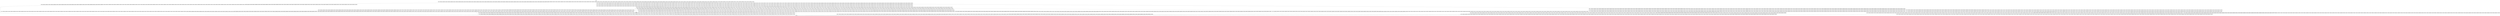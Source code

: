 digraph close {
node [shape=record];
2056076367 [label="2056076367 - [(SEQUENTIAL && !JECACHESIZE && !DUPLICATES), (!JECACHESIZE && SHAREDCACHE && DUPLICATES), (!JECACHESIZE && SHAREDCACHE && SEQUENTIAL && DUPLICATES), (SEQUENTIAL && JECACHESIZE && DUPLICATES), (!JECACHESIZE && !SHAREDCACHE && !SEQUENTIAL && DUPLICATES), (!JECACHESIZE && SHAREDCACHE && SEQUENTIAL && !DUPLICATES), (JECACHESIZE && !SHAREDCACHE && !DUPLICATES), (JECACHESIZE && !SHAREDCACHE && DUPLICATES), (JECACHESIZE && !SHAREDCACHE && !SEQUENTIAL && !DUPLICATES), (DUPLICATES && !JECACHESIZE), (!JECACHESIZE && SHAREDCACHE && !SEQUENTIAL && !DUPLICATES), (!DUPLICATES && JECACHESIZE), (DUPLICATES && JECACHESIZE), (JECACHESIZE && SHAREDCACHE && !SEQUENTIAL && !DUPLICATES), (!JECACHESIZE && !SHAREDCACHE && !DUPLICATES), (!JECACHESIZE && SHAREDCACHE && !SEQUENTIAL && DUPLICATES), (SEQUENTIAL && !JECACHESIZE && DUPLICATES), (!SEQUENTIAL && !JECACHESIZE && DUPLICATES), (!JECACHESIZE && !SHAREDCACHE && SEQUENTIAL && DUPLICATES), (!SEQUENTIAL && JECACHESIZE && !DUPLICATES), (!DUPLICATES && !JECACHESIZE), (!JECACHESIZE && !SHAREDCACHE && !SEQUENTIAL && !DUPLICATES), (!JECACHESIZE && !SHAREDCACHE && DUPLICATES), (JECACHESIZE && SHAREDCACHE && DUPLICATES), (!SEQUENTIAL && JECACHESIZE && DUPLICATES), (JECACHESIZE && !SHAREDCACHE && !SEQUENTIAL && DUPLICATES), (JECACHESIZE && SHAREDCACHE && !SEQUENTIAL && DUPLICATES), (JECACHESIZE && SHAREDCACHE && SEQUENTIAL && DUPLICATES), (!SEQUENTIAL && !JECACHESIZE && !DUPLICATES), (JECACHESIZE && !SHAREDCACHE && SEQUENTIAL && !DUPLICATES), (JECACHESIZE && !SHAREDCACHE && SEQUENTIAL && DUPLICATES), (!JECACHESIZE && !SHAREDCACHE && SEQUENTIAL && !DUPLICATES), (JECACHESIZE && SHAREDCACHE && !DUPLICATES), (JECACHESIZE && SHAREDCACHE && SEQUENTIAL && !DUPLICATES), (!JECACHESIZE && SHAREDCACHE && !DUPLICATES), (SEQUENTIAL && JECACHESIZE && !DUPLICATES)]"];
1445183085 [label="1445183085 - [(SEQUENTIAL && !JECACHESIZE && !DUPLICATES), (!JECACHESIZE && SHAREDCACHE && DUPLICATES), (!JECACHESIZE && SHAREDCACHE && SEQUENTIAL && DUPLICATES), (SEQUENTIAL && JECACHESIZE && DUPLICATES), (!JECACHESIZE && !SHAREDCACHE && !SEQUENTIAL && DUPLICATES), (!JECACHESIZE && SHAREDCACHE && SEQUENTIAL && !DUPLICATES), (JECACHESIZE && !SHAREDCACHE && !DUPLICATES), (JECACHESIZE && !SHAREDCACHE && DUPLICATES), (JECACHESIZE && !SHAREDCACHE && !SEQUENTIAL && !DUPLICATES), (DUPLICATES && !JECACHESIZE), (!JECACHESIZE && SHAREDCACHE && !SEQUENTIAL && !DUPLICATES), (!DUPLICATES && JECACHESIZE), (DUPLICATES && JECACHESIZE), (JECACHESIZE && SHAREDCACHE && !SEQUENTIAL && !DUPLICATES), (!JECACHESIZE && !SHAREDCACHE && !DUPLICATES), (!JECACHESIZE && SHAREDCACHE && !SEQUENTIAL && DUPLICATES), (SEQUENTIAL && !JECACHESIZE && DUPLICATES), (!SEQUENTIAL && !JECACHESIZE && DUPLICATES), (!JECACHESIZE && !SHAREDCACHE && SEQUENTIAL && DUPLICATES), (!SEQUENTIAL && JECACHESIZE && !DUPLICATES), (!DUPLICATES && !JECACHESIZE), (!JECACHESIZE && !SHAREDCACHE && !SEQUENTIAL && !DUPLICATES), (!JECACHESIZE && !SHAREDCACHE && DUPLICATES), (JECACHESIZE && SHAREDCACHE && DUPLICATES), (!SEQUENTIAL && JECACHESIZE && DUPLICATES), (JECACHESIZE && !SHAREDCACHE && !SEQUENTIAL && DUPLICATES), (JECACHESIZE && SHAREDCACHE && !SEQUENTIAL && DUPLICATES), (JECACHESIZE && SHAREDCACHE && SEQUENTIAL && DUPLICATES), (!SEQUENTIAL && !JECACHESIZE && !DUPLICATES), (JECACHESIZE && !SHAREDCACHE && SEQUENTIAL && !DUPLICATES), (JECACHESIZE && !SHAREDCACHE && SEQUENTIAL && DUPLICATES), (!JECACHESIZE && !SHAREDCACHE && SEQUENTIAL && !DUPLICATES), (JECACHESIZE && SHAREDCACHE && !DUPLICATES), (JECACHESIZE && SHAREDCACHE && SEQUENTIAL && !DUPLICATES), (!JECACHESIZE && SHAREDCACHE && !DUPLICATES), (SEQUENTIAL && JECACHESIZE && !DUPLICATES)]"];
526131640 [label="526131640 - [(SEQUENTIAL && !JECACHESIZE && !DUPLICATES), (!JECACHESIZE && SHAREDCACHE && DUPLICATES), (!JECACHESIZE && SHAREDCACHE && SEQUENTIAL && DUPLICATES), (SEQUENTIAL && JECACHESIZE && DUPLICATES), (!JECACHESIZE && !SHAREDCACHE && !SEQUENTIAL && DUPLICATES), (!JECACHESIZE && SHAREDCACHE && SEQUENTIAL && !DUPLICATES), (JECACHESIZE && !SHAREDCACHE && !DUPLICATES), (JECACHESIZE && !SHAREDCACHE && DUPLICATES), (JECACHESIZE && !SHAREDCACHE && !SEQUENTIAL && !DUPLICATES), (DUPLICATES && !JECACHESIZE), (!JECACHESIZE && SHAREDCACHE && !SEQUENTIAL && !DUPLICATES), (!DUPLICATES && JECACHESIZE), (DUPLICATES && JECACHESIZE), (JECACHESIZE && SHAREDCACHE && !SEQUENTIAL && !DUPLICATES), (!JECACHESIZE && !SHAREDCACHE && !DUPLICATES), (!JECACHESIZE && SHAREDCACHE && !SEQUENTIAL && DUPLICATES), (SEQUENTIAL && !JECACHESIZE && DUPLICATES), (!SEQUENTIAL && !JECACHESIZE && DUPLICATES), (!JECACHESIZE && !SHAREDCACHE && SEQUENTIAL && DUPLICATES), (!SEQUENTIAL && JECACHESIZE && !DUPLICATES), (!DUPLICATES && !JECACHESIZE), (!JECACHESIZE && !SHAREDCACHE && !SEQUENTIAL && !DUPLICATES), (!JECACHESIZE && !SHAREDCACHE && DUPLICATES), (JECACHESIZE && SHAREDCACHE && DUPLICATES), (!SEQUENTIAL && JECACHESIZE && DUPLICATES), (JECACHESIZE && !SHAREDCACHE && !SEQUENTIAL && DUPLICATES), (JECACHESIZE && SHAREDCACHE && !SEQUENTIAL && DUPLICATES), (JECACHESIZE && SHAREDCACHE && SEQUENTIAL && DUPLICATES), (!SEQUENTIAL && !JECACHESIZE && !DUPLICATES), (JECACHESIZE && !SHAREDCACHE && SEQUENTIAL && !DUPLICATES), (JECACHESIZE && !SHAREDCACHE && SEQUENTIAL && DUPLICATES), (!JECACHESIZE && !SHAREDCACHE && SEQUENTIAL && !DUPLICATES), (JECACHESIZE && SHAREDCACHE && !DUPLICATES), (JECACHESIZE && SHAREDCACHE && SEQUENTIAL && !DUPLICATES), (!JECACHESIZE && SHAREDCACHE && !DUPLICATES), (SEQUENTIAL && JECACHESIZE && !DUPLICATES)]"];
831803629 [label="831803629 - [(SEQUENTIAL && !JECACHESIZE && !DUPLICATES), (!JECACHESIZE && SHAREDCACHE && DUPLICATES), (!JECACHESIZE && SHAREDCACHE && SEQUENTIAL && DUPLICATES), (SEQUENTIAL && JECACHESIZE && DUPLICATES), (!JECACHESIZE && !SHAREDCACHE && !SEQUENTIAL && DUPLICATES), (!JECACHESIZE && SHAREDCACHE && SEQUENTIAL && !DUPLICATES), (JECACHESIZE && !SHAREDCACHE && !DUPLICATES), (JECACHESIZE && !SHAREDCACHE && DUPLICATES), (JECACHESIZE && !SHAREDCACHE && !SEQUENTIAL && !DUPLICATES), (DUPLICATES && !JECACHESIZE), (!JECACHESIZE && SHAREDCACHE && !SEQUENTIAL && !DUPLICATES), (!DUPLICATES && JECACHESIZE), (DUPLICATES && JECACHESIZE), (JECACHESIZE && SHAREDCACHE && !SEQUENTIAL && !DUPLICATES), (!JECACHESIZE && !SHAREDCACHE && !DUPLICATES), (!JECACHESIZE && SHAREDCACHE && !SEQUENTIAL && DUPLICATES), (SEQUENTIAL && !JECACHESIZE && DUPLICATES), (!SEQUENTIAL && !JECACHESIZE && DUPLICATES), (!JECACHESIZE && !SHAREDCACHE && SEQUENTIAL && DUPLICATES), (!SEQUENTIAL && JECACHESIZE && !DUPLICATES), (!DUPLICATES && !JECACHESIZE), (!JECACHESIZE && !SHAREDCACHE && !SEQUENTIAL && !DUPLICATES), (!JECACHESIZE && !SHAREDCACHE && DUPLICATES), (JECACHESIZE && SHAREDCACHE && DUPLICATES), (!SEQUENTIAL && JECACHESIZE && DUPLICATES), (JECACHESIZE && !SHAREDCACHE && !SEQUENTIAL && DUPLICATES), (JECACHESIZE && SHAREDCACHE && !SEQUENTIAL && DUPLICATES), (JECACHESIZE && SHAREDCACHE && SEQUENTIAL && DUPLICATES), (!SEQUENTIAL && !JECACHESIZE && !DUPLICATES), (JECACHESIZE && !SHAREDCACHE && SEQUENTIAL && !DUPLICATES), (JECACHESIZE && !SHAREDCACHE && SEQUENTIAL && DUPLICATES), (!JECACHESIZE && !SHAREDCACHE && SEQUENTIAL && !DUPLICATES), (JECACHESIZE && SHAREDCACHE && !DUPLICATES), (JECACHESIZE && SHAREDCACHE && SEQUENTIAL && !DUPLICATES), (!JECACHESIZE && SHAREDCACHE && !DUPLICATES), (SEQUENTIAL && JECACHESIZE && !DUPLICATES)]"];
1489690914 [label="1489690914 - [(SEQUENTIAL && !JECACHESIZE && !DUPLICATES), (!JECACHESIZE && SHAREDCACHE && DUPLICATES), (!JECACHESIZE && SHAREDCACHE && SEQUENTIAL && DUPLICATES), (SEQUENTIAL && JECACHESIZE && DUPLICATES), (!JECACHESIZE && !SHAREDCACHE && !SEQUENTIAL && DUPLICATES), (!JECACHESIZE && SHAREDCACHE && SEQUENTIAL && !DUPLICATES), (JECACHESIZE && !SHAREDCACHE && !DUPLICATES), (JECACHESIZE && !SHAREDCACHE && DUPLICATES), (JECACHESIZE && !SHAREDCACHE && !SEQUENTIAL && !DUPLICATES), (DUPLICATES && !JECACHESIZE), (!JECACHESIZE && SHAREDCACHE && !SEQUENTIAL && !DUPLICATES), (!DUPLICATES && JECACHESIZE), (DUPLICATES && JECACHESIZE), (JECACHESIZE && SHAREDCACHE && !SEQUENTIAL && !DUPLICATES), (!JECACHESIZE && !SHAREDCACHE && !DUPLICATES), (!JECACHESIZE && SHAREDCACHE && !SEQUENTIAL && DUPLICATES), (SEQUENTIAL && !JECACHESIZE && DUPLICATES), (!SEQUENTIAL && !JECACHESIZE && DUPLICATES), (!JECACHESIZE && !SHAREDCACHE && SEQUENTIAL && DUPLICATES), (!SEQUENTIAL && JECACHESIZE && !DUPLICATES), (!DUPLICATES && !JECACHESIZE), (!JECACHESIZE && !SHAREDCACHE && !SEQUENTIAL && !DUPLICATES), (!JECACHESIZE && !SHAREDCACHE && DUPLICATES), (JECACHESIZE && SHAREDCACHE && DUPLICATES), (!SEQUENTIAL && JECACHESIZE && DUPLICATES), (JECACHESIZE && !SHAREDCACHE && !SEQUENTIAL && DUPLICATES), (JECACHESIZE && SHAREDCACHE && !SEQUENTIAL && DUPLICATES), (JECACHESIZE && SHAREDCACHE && SEQUENTIAL && DUPLICATES), (!SEQUENTIAL && !JECACHESIZE && !DUPLICATES), (JECACHESIZE && !SHAREDCACHE && SEQUENTIAL && !DUPLICATES), (JECACHESIZE && !SHAREDCACHE && SEQUENTIAL && DUPLICATES), (!JECACHESIZE && !SHAREDCACHE && SEQUENTIAL && !DUPLICATES), (JECACHESIZE && SHAREDCACHE && !DUPLICATES), (JECACHESIZE && SHAREDCACHE && SEQUENTIAL && !DUPLICATES), (!JECACHESIZE && SHAREDCACHE && !DUPLICATES), (SEQUENTIAL && JECACHESIZE && !DUPLICATES)]"];
647830316 [label="647830316 - [(SEQUENTIAL && !JECACHESIZE && !DUPLICATES), (!JECACHESIZE && SHAREDCACHE && DUPLICATES), (!JECACHESIZE && SHAREDCACHE && SEQUENTIAL && DUPLICATES), (SEQUENTIAL && JECACHESIZE && DUPLICATES), (!JECACHESIZE && !SHAREDCACHE && !SEQUENTIAL && DUPLICATES), (!JECACHESIZE && SHAREDCACHE && SEQUENTIAL && !DUPLICATES), (JECACHESIZE && !SHAREDCACHE && !DUPLICATES), (JECACHESIZE && !SHAREDCACHE && DUPLICATES), (JECACHESIZE && !SHAREDCACHE && !SEQUENTIAL && !DUPLICATES), (DUPLICATES && !JECACHESIZE), (!JECACHESIZE && SHAREDCACHE && !SEQUENTIAL && !DUPLICATES), (!DUPLICATES && JECACHESIZE), (DUPLICATES && JECACHESIZE), (JECACHESIZE && SHAREDCACHE && !SEQUENTIAL && !DUPLICATES), (!JECACHESIZE && !SHAREDCACHE && !DUPLICATES), (!JECACHESIZE && SHAREDCACHE && !SEQUENTIAL && DUPLICATES), (SEQUENTIAL && !JECACHESIZE && DUPLICATES), (!SEQUENTIAL && !JECACHESIZE && DUPLICATES), (!JECACHESIZE && !SHAREDCACHE && SEQUENTIAL && DUPLICATES), (!SEQUENTIAL && JECACHESIZE && !DUPLICATES), (!DUPLICATES && !JECACHESIZE), (!JECACHESIZE && !SHAREDCACHE && !SEQUENTIAL && !DUPLICATES), (!JECACHESIZE && !SHAREDCACHE && DUPLICATES), (JECACHESIZE && SHAREDCACHE && DUPLICATES), (!SEQUENTIAL && JECACHESIZE && DUPLICATES), (JECACHESIZE && !SHAREDCACHE && !SEQUENTIAL && DUPLICATES), (JECACHESIZE && SHAREDCACHE && !SEQUENTIAL && DUPLICATES), (JECACHESIZE && SHAREDCACHE && SEQUENTIAL && DUPLICATES), (!SEQUENTIAL && !JECACHESIZE && !DUPLICATES), (JECACHESIZE && !SHAREDCACHE && SEQUENTIAL && !DUPLICATES), (JECACHESIZE && !SHAREDCACHE && SEQUENTIAL && DUPLICATES), (!JECACHESIZE && !SHAREDCACHE && SEQUENTIAL && !DUPLICATES), (JECACHESIZE && SHAREDCACHE && !DUPLICATES), (JECACHESIZE && SHAREDCACHE && SEQUENTIAL && !DUPLICATES), (!JECACHESIZE && SHAREDCACHE && !DUPLICATES), (SEQUENTIAL && JECACHESIZE && !DUPLICATES)]"];
920881560 [label="920881560 - [(SEQUENTIAL && !JECACHESIZE && !DUPLICATES), (!JECACHESIZE && SHAREDCACHE && DUPLICATES), (!JECACHESIZE && SHAREDCACHE && SEQUENTIAL && DUPLICATES), (SEQUENTIAL && JECACHESIZE && DUPLICATES), (!JECACHESIZE && !SHAREDCACHE && !SEQUENTIAL && DUPLICATES), (!JECACHESIZE && SHAREDCACHE && SEQUENTIAL && !DUPLICATES), (JECACHESIZE && !SHAREDCACHE && !DUPLICATES), (JECACHESIZE && !SHAREDCACHE && DUPLICATES), (JECACHESIZE && !SHAREDCACHE && !SEQUENTIAL && !DUPLICATES), (DUPLICATES && !JECACHESIZE), (!JECACHESIZE && SHAREDCACHE && !SEQUENTIAL && !DUPLICATES), (!DUPLICATES && JECACHESIZE), (DUPLICATES && JECACHESIZE), (JECACHESIZE && SHAREDCACHE && !SEQUENTIAL && !DUPLICATES), (!JECACHESIZE && !SHAREDCACHE && !DUPLICATES), (!JECACHESIZE && SHAREDCACHE && !SEQUENTIAL && DUPLICATES), (SEQUENTIAL && !JECACHESIZE && DUPLICATES), (!SEQUENTIAL && !JECACHESIZE && DUPLICATES), (!JECACHESIZE && !SHAREDCACHE && SEQUENTIAL && DUPLICATES), (!SEQUENTIAL && JECACHESIZE && !DUPLICATES), (!DUPLICATES && !JECACHESIZE), (!JECACHESIZE && !SHAREDCACHE && !SEQUENTIAL && !DUPLICATES), (!JECACHESIZE && !SHAREDCACHE && DUPLICATES), (JECACHESIZE && SHAREDCACHE && DUPLICATES), (!SEQUENTIAL && JECACHESIZE && DUPLICATES), (JECACHESIZE && !SHAREDCACHE && !SEQUENTIAL && DUPLICATES), (JECACHESIZE && SHAREDCACHE && !SEQUENTIAL && DUPLICATES), (JECACHESIZE && SHAREDCACHE && SEQUENTIAL && DUPLICATES), (!SEQUENTIAL && !JECACHESIZE && !DUPLICATES), (JECACHESIZE && !SHAREDCACHE && SEQUENTIAL && !DUPLICATES), (JECACHESIZE && !SHAREDCACHE && SEQUENTIAL && DUPLICATES), (!JECACHESIZE && !SHAREDCACHE && SEQUENTIAL && !DUPLICATES), (JECACHESIZE && SHAREDCACHE && !DUPLICATES), (JECACHESIZE && SHAREDCACHE && SEQUENTIAL && !DUPLICATES), (!JECACHESIZE && SHAREDCACHE && !DUPLICATES), (SEQUENTIAL && JECACHESIZE && !DUPLICATES)]"];
192147102 [label="192147102 - [(SEQUENTIAL && !JECACHESIZE && !DUPLICATES), (!JECACHESIZE && SHAREDCACHE && DUPLICATES), (!JECACHESIZE && SHAREDCACHE && SEQUENTIAL && DUPLICATES), (SEQUENTIAL && JECACHESIZE && DUPLICATES), (!JECACHESIZE && !SHAREDCACHE && !SEQUENTIAL && DUPLICATES), (!JECACHESIZE && SHAREDCACHE && SEQUENTIAL && !DUPLICATES), (JECACHESIZE && !SHAREDCACHE && !DUPLICATES), (JECACHESIZE && !SHAREDCACHE && DUPLICATES), (JECACHESIZE && !SHAREDCACHE && !SEQUENTIAL && !DUPLICATES), (DUPLICATES && !JECACHESIZE), (!JECACHESIZE && SHAREDCACHE && !SEQUENTIAL && !DUPLICATES), (!DUPLICATES && JECACHESIZE), (DUPLICATES && JECACHESIZE), (JECACHESIZE && SHAREDCACHE && !SEQUENTIAL && !DUPLICATES), (!JECACHESIZE && !SHAREDCACHE && !DUPLICATES), (!JECACHESIZE && SHAREDCACHE && !SEQUENTIAL && DUPLICATES), (SEQUENTIAL && !JECACHESIZE && DUPLICATES), (!SEQUENTIAL && !JECACHESIZE && DUPLICATES), (!JECACHESIZE && !SHAREDCACHE && SEQUENTIAL && DUPLICATES), (!SEQUENTIAL && JECACHESIZE && !DUPLICATES), (!DUPLICATES && !JECACHESIZE), (!JECACHESIZE && !SHAREDCACHE && !SEQUENTIAL && !DUPLICATES), (!JECACHESIZE && !SHAREDCACHE && DUPLICATES), (JECACHESIZE && SHAREDCACHE && DUPLICATES), (!SEQUENTIAL && JECACHESIZE && DUPLICATES), (JECACHESIZE && !SHAREDCACHE && !SEQUENTIAL && DUPLICATES), (JECACHESIZE && SHAREDCACHE && !SEQUENTIAL && DUPLICATES), (JECACHESIZE && SHAREDCACHE && SEQUENTIAL && DUPLICATES), (!SEQUENTIAL && !JECACHESIZE && !DUPLICATES), (JECACHESIZE && !SHAREDCACHE && SEQUENTIAL && !DUPLICATES), (JECACHESIZE && !SHAREDCACHE && SEQUENTIAL && DUPLICATES), (!JECACHESIZE && !SHAREDCACHE && SEQUENTIAL && !DUPLICATES), (JECACHESIZE && SHAREDCACHE && !DUPLICATES), (JECACHESIZE && SHAREDCACHE && SEQUENTIAL && !DUPLICATES), (!JECACHESIZE && SHAREDCACHE && !DUPLICATES), (SEQUENTIAL && JECACHESIZE && !DUPLICATES)]"];
1880729756 [label="1880729756 - [(SEQUENTIAL && !JECACHESIZE && !DUPLICATES), (!JECACHESIZE && SHAREDCACHE && DUPLICATES), (!JECACHESIZE && SHAREDCACHE && SEQUENTIAL && DUPLICATES), (SEQUENTIAL && JECACHESIZE && DUPLICATES), (!JECACHESIZE && !SHAREDCACHE && !SEQUENTIAL && DUPLICATES), (!JECACHESIZE && SHAREDCACHE && SEQUENTIAL && !DUPLICATES), (JECACHESIZE && !SHAREDCACHE && !DUPLICATES), (JECACHESIZE && !SHAREDCACHE && DUPLICATES), (JECACHESIZE && !SHAREDCACHE && !SEQUENTIAL && !DUPLICATES), (DUPLICATES && !JECACHESIZE), (!JECACHESIZE && SHAREDCACHE && !SEQUENTIAL && !DUPLICATES), (!DUPLICATES && JECACHESIZE), (DUPLICATES && JECACHESIZE), (JECACHESIZE && SHAREDCACHE && !SEQUENTIAL && !DUPLICATES), (!JECACHESIZE && !SHAREDCACHE && !DUPLICATES), (!JECACHESIZE && SHAREDCACHE && !SEQUENTIAL && DUPLICATES), (SEQUENTIAL && !JECACHESIZE && DUPLICATES), (!SEQUENTIAL && !JECACHESIZE && DUPLICATES), (!JECACHESIZE && !SHAREDCACHE && SEQUENTIAL && DUPLICATES), (!SEQUENTIAL && JECACHESIZE && !DUPLICATES), (!DUPLICATES && !JECACHESIZE), (!JECACHESIZE && !SHAREDCACHE && !SEQUENTIAL && !DUPLICATES), (!JECACHESIZE && !SHAREDCACHE && DUPLICATES), (JECACHESIZE && SHAREDCACHE && DUPLICATES), (!SEQUENTIAL && JECACHESIZE && DUPLICATES), (JECACHESIZE && !SHAREDCACHE && !SEQUENTIAL && DUPLICATES), (JECACHESIZE && SHAREDCACHE && !SEQUENTIAL && DUPLICATES), (JECACHESIZE && SHAREDCACHE && SEQUENTIAL && DUPLICATES), (!SEQUENTIAL && !JECACHESIZE && !DUPLICATES), (JECACHESIZE && !SHAREDCACHE && SEQUENTIAL && !DUPLICATES), (JECACHESIZE && !SHAREDCACHE && SEQUENTIAL && DUPLICATES), (!JECACHESIZE && !SHAREDCACHE && SEQUENTIAL && !DUPLICATES), (JECACHESIZE && SHAREDCACHE && !DUPLICATES), (JECACHESIZE && SHAREDCACHE && SEQUENTIAL && !DUPLICATES), (!JECACHESIZE && SHAREDCACHE && !DUPLICATES), (SEQUENTIAL && JECACHESIZE && !DUPLICATES)]"];
2105049228 [label="2105049228 - [(SEQUENTIAL && !JECACHESIZE && !DUPLICATES), (!JECACHESIZE && SHAREDCACHE && DUPLICATES), (!JECACHESIZE && SHAREDCACHE && SEQUENTIAL && DUPLICATES), (SEQUENTIAL && JECACHESIZE && DUPLICATES), (!JECACHESIZE && !SHAREDCACHE && !SEQUENTIAL && DUPLICATES), (!JECACHESIZE && SHAREDCACHE && SEQUENTIAL && !DUPLICATES), (JECACHESIZE && !SHAREDCACHE && !DUPLICATES), (JECACHESIZE && !SHAREDCACHE && DUPLICATES), (JECACHESIZE && !SHAREDCACHE && !SEQUENTIAL && !DUPLICATES), (DUPLICATES && !JECACHESIZE), (!JECACHESIZE && SHAREDCACHE && !SEQUENTIAL && !DUPLICATES), (!DUPLICATES && JECACHESIZE), (DUPLICATES && JECACHESIZE), (JECACHESIZE && SHAREDCACHE && !SEQUENTIAL && !DUPLICATES), (!JECACHESIZE && !SHAREDCACHE && !DUPLICATES), (!JECACHESIZE && SHAREDCACHE && !SEQUENTIAL && DUPLICATES), (SEQUENTIAL && !JECACHESIZE && DUPLICATES), (!SEQUENTIAL && !JECACHESIZE && DUPLICATES), (!JECACHESIZE && !SHAREDCACHE && SEQUENTIAL && DUPLICATES), (!SEQUENTIAL && JECACHESIZE && !DUPLICATES), (!DUPLICATES && !JECACHESIZE), (!JECACHESIZE && !SHAREDCACHE && !SEQUENTIAL && !DUPLICATES), (!JECACHESIZE && !SHAREDCACHE && DUPLICATES), (JECACHESIZE && SHAREDCACHE && DUPLICATES), (!SEQUENTIAL && JECACHESIZE && DUPLICATES), (JECACHESIZE && !SHAREDCACHE && !SEQUENTIAL && DUPLICATES), (JECACHESIZE && SHAREDCACHE && !SEQUENTIAL && DUPLICATES), (JECACHESIZE && SHAREDCACHE && SEQUENTIAL && DUPLICATES), (!SEQUENTIAL && !JECACHESIZE && !DUPLICATES), (JECACHESIZE && !SHAREDCACHE && SEQUENTIAL && !DUPLICATES), (JECACHESIZE && !SHAREDCACHE && SEQUENTIAL && DUPLICATES), (!JECACHESIZE && !SHAREDCACHE && SEQUENTIAL && !DUPLICATES), (JECACHESIZE && SHAREDCACHE && !DUPLICATES), (JECACHESIZE && SHAREDCACHE && SEQUENTIAL && !DUPLICATES), (!JECACHESIZE && SHAREDCACHE && !DUPLICATES), (SEQUENTIAL && JECACHESIZE && !DUPLICATES)]"];
1431804687 [label="1431804687 - [(SEQUENTIAL && !JECACHESIZE && !DUPLICATES), (!JECACHESIZE && SHAREDCACHE && DUPLICATES), (!JECACHESIZE && SHAREDCACHE && SEQUENTIAL && DUPLICATES), (SEQUENTIAL && JECACHESIZE && DUPLICATES), (!JECACHESIZE && !SHAREDCACHE && !SEQUENTIAL && DUPLICATES), (!JECACHESIZE && SHAREDCACHE && SEQUENTIAL && !DUPLICATES), (JECACHESIZE && !SHAREDCACHE && !DUPLICATES), (JECACHESIZE && !SHAREDCACHE && DUPLICATES), (JECACHESIZE && !SHAREDCACHE && !SEQUENTIAL && !DUPLICATES), (DUPLICATES && !JECACHESIZE), (!JECACHESIZE && SHAREDCACHE && !SEQUENTIAL && !DUPLICATES), (!DUPLICATES && JECACHESIZE), (DUPLICATES && JECACHESIZE), (JECACHESIZE && SHAREDCACHE && !SEQUENTIAL && !DUPLICATES), (!JECACHESIZE && !SHAREDCACHE && !DUPLICATES), (!JECACHESIZE && SHAREDCACHE && !SEQUENTIAL && DUPLICATES), (SEQUENTIAL && !JECACHESIZE && DUPLICATES), (!SEQUENTIAL && !JECACHESIZE && DUPLICATES), (!JECACHESIZE && !SHAREDCACHE && SEQUENTIAL && DUPLICATES), (!SEQUENTIAL && JECACHESIZE && !DUPLICATES), (!DUPLICATES && !JECACHESIZE), (!JECACHESIZE && !SHAREDCACHE && !SEQUENTIAL && !DUPLICATES), (!JECACHESIZE && !SHAREDCACHE && DUPLICATES), (JECACHESIZE && SHAREDCACHE && DUPLICATES), (!SEQUENTIAL && JECACHESIZE && DUPLICATES), (JECACHESIZE && !SHAREDCACHE && !SEQUENTIAL && DUPLICATES), (JECACHESIZE && SHAREDCACHE && !SEQUENTIAL && DUPLICATES), (JECACHESIZE && SHAREDCACHE && SEQUENTIAL && DUPLICATES), (!SEQUENTIAL && !JECACHESIZE && !DUPLICATES), (JECACHESIZE && !SHAREDCACHE && SEQUENTIAL && !DUPLICATES), (JECACHESIZE && !SHAREDCACHE && SEQUENTIAL && DUPLICATES), (!JECACHESIZE && !SHAREDCACHE && SEQUENTIAL && !DUPLICATES), (JECACHESIZE && SHAREDCACHE && !DUPLICATES), (JECACHESIZE && SHAREDCACHE && SEQUENTIAL && !DUPLICATES), (!JECACHESIZE && SHAREDCACHE && !DUPLICATES), (SEQUENTIAL && JECACHESIZE && !DUPLICATES)]"];
1206727014 [label="1206727014 - [(SEQUENTIAL && !JECACHESIZE && !DUPLICATES), (!JECACHESIZE && SHAREDCACHE && DUPLICATES), (!JECACHESIZE && SHAREDCACHE && SEQUENTIAL && DUPLICATES), (SEQUENTIAL && JECACHESIZE && DUPLICATES), (!JECACHESIZE && !SHAREDCACHE && !SEQUENTIAL && DUPLICATES), (!JECACHESIZE && SHAREDCACHE && SEQUENTIAL && !DUPLICATES), (JECACHESIZE && !SHAREDCACHE && !DUPLICATES), (JECACHESIZE && !SHAREDCACHE && DUPLICATES), (JECACHESIZE && !SHAREDCACHE && !SEQUENTIAL && !DUPLICATES), (DUPLICATES && !JECACHESIZE), (!JECACHESIZE && SHAREDCACHE && !SEQUENTIAL && !DUPLICATES), (!DUPLICATES && JECACHESIZE), (DUPLICATES && JECACHESIZE), (JECACHESIZE && SHAREDCACHE && !SEQUENTIAL && !DUPLICATES), (!JECACHESIZE && !SHAREDCACHE && !DUPLICATES), (!JECACHESIZE && SHAREDCACHE && !SEQUENTIAL && DUPLICATES), (SEQUENTIAL && !JECACHESIZE && DUPLICATES), (!SEQUENTIAL && !JECACHESIZE && DUPLICATES), (!JECACHESIZE && !SHAREDCACHE && SEQUENTIAL && DUPLICATES), (!SEQUENTIAL && JECACHESIZE && !DUPLICATES), (!DUPLICATES && !JECACHESIZE), (!JECACHESIZE && !SHAREDCACHE && !SEQUENTIAL && !DUPLICATES), (!JECACHESIZE && !SHAREDCACHE && DUPLICATES), (JECACHESIZE && SHAREDCACHE && DUPLICATES), (!SEQUENTIAL && JECACHESIZE && DUPLICATES), (JECACHESIZE && !SHAREDCACHE && !SEQUENTIAL && DUPLICATES), (JECACHESIZE && SHAREDCACHE && !SEQUENTIAL && DUPLICATES), (JECACHESIZE && SHAREDCACHE && SEQUENTIAL && DUPLICATES), (!SEQUENTIAL && !JECACHESIZE && !DUPLICATES), (JECACHESIZE && !SHAREDCACHE && SEQUENTIAL && !DUPLICATES), (JECACHESIZE && !SHAREDCACHE && SEQUENTIAL && DUPLICATES), (!JECACHESIZE && !SHAREDCACHE && SEQUENTIAL && !DUPLICATES), (JECACHESIZE && SHAREDCACHE && !DUPLICATES), (JECACHESIZE && SHAREDCACHE && SEQUENTIAL && !DUPLICATES), (!JECACHESIZE && SHAREDCACHE && !DUPLICATES), (SEQUENTIAL && JECACHESIZE && !DUPLICATES)]"];
1672919982 [label="1672919982 - [(SEQUENTIAL && !JECACHESIZE && !DUPLICATES), (!JECACHESIZE && SHAREDCACHE && DUPLICATES), (!JECACHESIZE && SHAREDCACHE && SEQUENTIAL && DUPLICATES), (SEQUENTIAL && JECACHESIZE && DUPLICATES), (!JECACHESIZE && !SHAREDCACHE && !SEQUENTIAL && DUPLICATES), (!JECACHESIZE && SHAREDCACHE && SEQUENTIAL && !DUPLICATES), (JECACHESIZE && !SHAREDCACHE && !DUPLICATES), (JECACHESIZE && !SHAREDCACHE && DUPLICATES), (JECACHESIZE && !SHAREDCACHE && !SEQUENTIAL && !DUPLICATES), (DUPLICATES && !JECACHESIZE), (!JECACHESIZE && SHAREDCACHE && !SEQUENTIAL && !DUPLICATES), (!DUPLICATES && JECACHESIZE), (DUPLICATES && JECACHESIZE), (JECACHESIZE && SHAREDCACHE && !SEQUENTIAL && !DUPLICATES), (!JECACHESIZE && !SHAREDCACHE && !DUPLICATES), (!JECACHESIZE && SHAREDCACHE && !SEQUENTIAL && DUPLICATES), (SEQUENTIAL && !JECACHESIZE && DUPLICATES), (!SEQUENTIAL && !JECACHESIZE && DUPLICATES), (!JECACHESIZE && !SHAREDCACHE && SEQUENTIAL && DUPLICATES), (!SEQUENTIAL && JECACHESIZE && !DUPLICATES), (!DUPLICATES && !JECACHESIZE), (!JECACHESIZE && !SHAREDCACHE && !SEQUENTIAL && !DUPLICATES), (!JECACHESIZE && !SHAREDCACHE && DUPLICATES), (JECACHESIZE && SHAREDCACHE && DUPLICATES), (!SEQUENTIAL && JECACHESIZE && DUPLICATES), (JECACHESIZE && !SHAREDCACHE && !SEQUENTIAL && DUPLICATES), (JECACHESIZE && SHAREDCACHE && !SEQUENTIAL && DUPLICATES), (JECACHESIZE && SHAREDCACHE && SEQUENTIAL && DUPLICATES), (!SEQUENTIAL && !JECACHESIZE && !DUPLICATES), (JECACHESIZE && !SHAREDCACHE && SEQUENTIAL && !DUPLICATES), (JECACHESIZE && !SHAREDCACHE && SEQUENTIAL && DUPLICATES), (!JECACHESIZE && !SHAREDCACHE && SEQUENTIAL && !DUPLICATES), (JECACHESIZE && SHAREDCACHE && !DUPLICATES), (JECACHESIZE && SHAREDCACHE && SEQUENTIAL && !DUPLICATES), (!JECACHESIZE && SHAREDCACHE && !DUPLICATES), (SEQUENTIAL && JECACHESIZE && !DUPLICATES)]"];
1159961884 [label="1159961884 - [(SEQUENTIAL && !JECACHESIZE && !DUPLICATES), (!JECACHESIZE && SHAREDCACHE && DUPLICATES), (!JECACHESIZE && SHAREDCACHE && SEQUENTIAL && DUPLICATES), (SEQUENTIAL && JECACHESIZE && DUPLICATES), (!JECACHESIZE && !SHAREDCACHE && !SEQUENTIAL && DUPLICATES), (!JECACHESIZE && SHAREDCACHE && SEQUENTIAL && !DUPLICATES), (JECACHESIZE && !SHAREDCACHE && !DUPLICATES), (JECACHESIZE && !SHAREDCACHE && DUPLICATES), (JECACHESIZE && !SHAREDCACHE && !SEQUENTIAL && !DUPLICATES), (DUPLICATES && !JECACHESIZE), (!JECACHESIZE && SHAREDCACHE && !SEQUENTIAL && !DUPLICATES), (!DUPLICATES && JECACHESIZE), (DUPLICATES && JECACHESIZE), (JECACHESIZE && SHAREDCACHE && !SEQUENTIAL && !DUPLICATES), (!JECACHESIZE && !SHAREDCACHE && !DUPLICATES), (!JECACHESIZE && SHAREDCACHE && !SEQUENTIAL && DUPLICATES), (SEQUENTIAL && !JECACHESIZE && DUPLICATES), (!SEQUENTIAL && !JECACHESIZE && DUPLICATES), (!JECACHESIZE && !SHAREDCACHE && SEQUENTIAL && DUPLICATES), (!SEQUENTIAL && JECACHESIZE && !DUPLICATES), (!DUPLICATES && !JECACHESIZE), (!JECACHESIZE && !SHAREDCACHE && !SEQUENTIAL && !DUPLICATES), (!JECACHESIZE && !SHAREDCACHE && DUPLICATES), (JECACHESIZE && SHAREDCACHE && DUPLICATES), (!SEQUENTIAL && JECACHESIZE && DUPLICATES), (JECACHESIZE && !SHAREDCACHE && !SEQUENTIAL && DUPLICATES), (JECACHESIZE && SHAREDCACHE && !SEQUENTIAL && DUPLICATES), (JECACHESIZE && SHAREDCACHE && SEQUENTIAL && DUPLICATES), (!SEQUENTIAL && !JECACHESIZE && !DUPLICATES), (JECACHESIZE && !SHAREDCACHE && SEQUENTIAL && !DUPLICATES), (JECACHESIZE && !SHAREDCACHE && SEQUENTIAL && DUPLICATES), (!JECACHESIZE && !SHAREDCACHE && SEQUENTIAL && !DUPLICATES), (JECACHESIZE && SHAREDCACHE && !DUPLICATES), (JECACHESIZE && SHAREDCACHE && SEQUENTIAL && !DUPLICATES), (!JECACHESIZE && SHAREDCACHE && !DUPLICATES), (SEQUENTIAL && JECACHESIZE && !DUPLICATES)]"];
416029095 [label="416029095 - [(SEQUENTIAL && !JECACHESIZE && !DUPLICATES), (!JECACHESIZE && SHAREDCACHE && DUPLICATES), (!JECACHESIZE && SHAREDCACHE && SEQUENTIAL && DUPLICATES), (SEQUENTIAL && JECACHESIZE && DUPLICATES), (!JECACHESIZE && !SHAREDCACHE && !SEQUENTIAL && DUPLICATES), (!JECACHESIZE && SHAREDCACHE && SEQUENTIAL && !DUPLICATES), (JECACHESIZE && !SHAREDCACHE && !DUPLICATES), (JECACHESIZE && !SHAREDCACHE && DUPLICATES), (JECACHESIZE && !SHAREDCACHE && !SEQUENTIAL && !DUPLICATES), (DUPLICATES && !JECACHESIZE), (!JECACHESIZE && SHAREDCACHE && !SEQUENTIAL && !DUPLICATES), (!DUPLICATES && JECACHESIZE), (DUPLICATES && JECACHESIZE), (JECACHESIZE && SHAREDCACHE && !SEQUENTIAL && !DUPLICATES), (!JECACHESIZE && !SHAREDCACHE && !DUPLICATES), (!JECACHESIZE && SHAREDCACHE && !SEQUENTIAL && DUPLICATES), (SEQUENTIAL && !JECACHESIZE && DUPLICATES), (!SEQUENTIAL && !JECACHESIZE && DUPLICATES), (!JECACHESIZE && !SHAREDCACHE && SEQUENTIAL && DUPLICATES), (!SEQUENTIAL && JECACHESIZE && !DUPLICATES), (!DUPLICATES && !JECACHESIZE), (!JECACHESIZE && !SHAREDCACHE && !SEQUENTIAL && !DUPLICATES), (!JECACHESIZE && !SHAREDCACHE && DUPLICATES), (JECACHESIZE && SHAREDCACHE && DUPLICATES), (!SEQUENTIAL && JECACHESIZE && DUPLICATES), (JECACHESIZE && !SHAREDCACHE && !SEQUENTIAL && DUPLICATES), (JECACHESIZE && SHAREDCACHE && !SEQUENTIAL && DUPLICATES), (JECACHESIZE && SHAREDCACHE && SEQUENTIAL && DUPLICATES), (!SEQUENTIAL && !JECACHESIZE && !DUPLICATES), (JECACHESIZE && !SHAREDCACHE && SEQUENTIAL && !DUPLICATES), (JECACHESIZE && !SHAREDCACHE && SEQUENTIAL && DUPLICATES), (!JECACHESIZE && !SHAREDCACHE && SEQUENTIAL && !DUPLICATES), (JECACHESIZE && SHAREDCACHE && !DUPLICATES), (JECACHESIZE && SHAREDCACHE && SEQUENTIAL && !DUPLICATES), (!JECACHESIZE && SHAREDCACHE && !DUPLICATES), (SEQUENTIAL && JECACHESIZE && !DUPLICATES)]"];
251084953 [label="251084953 - [(SEQUENTIAL && !JECACHESIZE && !DUPLICATES), (!JECACHESIZE && SHAREDCACHE && DUPLICATES), (!JECACHESIZE && SHAREDCACHE && SEQUENTIAL && DUPLICATES), (SEQUENTIAL && JECACHESIZE && DUPLICATES), (!JECACHESIZE && !SHAREDCACHE && !SEQUENTIAL && DUPLICATES), (!JECACHESIZE && SHAREDCACHE && SEQUENTIAL && !DUPLICATES), (JECACHESIZE && !SHAREDCACHE && !DUPLICATES), (JECACHESIZE && !SHAREDCACHE && DUPLICATES), (JECACHESIZE && !SHAREDCACHE && !SEQUENTIAL && !DUPLICATES), (DUPLICATES && !JECACHESIZE), (!JECACHESIZE && SHAREDCACHE && !SEQUENTIAL && !DUPLICATES), (!DUPLICATES && JECACHESIZE), (DUPLICATES && JECACHESIZE), (JECACHESIZE && SHAREDCACHE && !SEQUENTIAL && !DUPLICATES), (!JECACHESIZE && !SHAREDCACHE && !DUPLICATES), (!JECACHESIZE && SHAREDCACHE && !SEQUENTIAL && DUPLICATES), (SEQUENTIAL && !JECACHESIZE && DUPLICATES), (!SEQUENTIAL && !JECACHESIZE && DUPLICATES), (!JECACHESIZE && !SHAREDCACHE && SEQUENTIAL && DUPLICATES), (!SEQUENTIAL && JECACHESIZE && !DUPLICATES), (!DUPLICATES && !JECACHESIZE), (!JECACHESIZE && !SHAREDCACHE && !SEQUENTIAL && !DUPLICATES), (!JECACHESIZE && !SHAREDCACHE && DUPLICATES), (JECACHESIZE && SHAREDCACHE && DUPLICATES), (!SEQUENTIAL && JECACHESIZE && DUPLICATES), (JECACHESIZE && !SHAREDCACHE && !SEQUENTIAL && DUPLICATES), (JECACHESIZE && SHAREDCACHE && !SEQUENTIAL && DUPLICATES), (JECACHESIZE && SHAREDCACHE && SEQUENTIAL && DUPLICATES), (!SEQUENTIAL && !JECACHESIZE && !DUPLICATES), (JECACHESIZE && !SHAREDCACHE && SEQUENTIAL && !DUPLICATES), (JECACHESIZE && !SHAREDCACHE && SEQUENTIAL && DUPLICATES), (!JECACHESIZE && !SHAREDCACHE && SEQUENTIAL && !DUPLICATES), (JECACHESIZE && SHAREDCACHE && !DUPLICATES), (JECACHESIZE && SHAREDCACHE && SEQUENTIAL && !DUPLICATES), (!JECACHESIZE && SHAREDCACHE && !DUPLICATES), (SEQUENTIAL && JECACHESIZE && !DUPLICATES)]"];
843708735 [label="843708735 - [(SEQUENTIAL && !JECACHESIZE && !DUPLICATES), (!JECACHESIZE && SHAREDCACHE && DUPLICATES), (!JECACHESIZE && SHAREDCACHE && SEQUENTIAL && DUPLICATES), (SEQUENTIAL && JECACHESIZE && DUPLICATES), (!JECACHESIZE && !SHAREDCACHE && !SEQUENTIAL && DUPLICATES), (!JECACHESIZE && SHAREDCACHE && SEQUENTIAL && !DUPLICATES), (JECACHESIZE && !SHAREDCACHE && !DUPLICATES), (JECACHESIZE && !SHAREDCACHE && DUPLICATES), (JECACHESIZE && !SHAREDCACHE && !SEQUENTIAL && !DUPLICATES), (DUPLICATES && !JECACHESIZE), (!JECACHESIZE && SHAREDCACHE && !SEQUENTIAL && !DUPLICATES), (!DUPLICATES && JECACHESIZE), (DUPLICATES && JECACHESIZE), (JECACHESIZE && SHAREDCACHE && !SEQUENTIAL && !DUPLICATES), (!JECACHESIZE && !SHAREDCACHE && !DUPLICATES), (!JECACHESIZE && SHAREDCACHE && !SEQUENTIAL && DUPLICATES), (SEQUENTIAL && !JECACHESIZE && DUPLICATES), (!SEQUENTIAL && !JECACHESIZE && DUPLICATES), (!JECACHESIZE && !SHAREDCACHE && SEQUENTIAL && DUPLICATES), (!SEQUENTIAL && JECACHESIZE && !DUPLICATES), (!DUPLICATES && !JECACHESIZE), (!JECACHESIZE && !SHAREDCACHE && !SEQUENTIAL && !DUPLICATES), (!JECACHESIZE && !SHAREDCACHE && DUPLICATES), (JECACHESIZE && SHAREDCACHE && DUPLICATES), (!SEQUENTIAL && JECACHESIZE && DUPLICATES), (JECACHESIZE && !SHAREDCACHE && !SEQUENTIAL && DUPLICATES), (JECACHESIZE && SHAREDCACHE && !SEQUENTIAL && DUPLICATES), (JECACHESIZE && SHAREDCACHE && SEQUENTIAL && DUPLICATES), (!SEQUENTIAL && !JECACHESIZE && !DUPLICATES), (JECACHESIZE && !SHAREDCACHE && SEQUENTIAL && !DUPLICATES), (JECACHESIZE && !SHAREDCACHE && SEQUENTIAL && DUPLICATES), (!JECACHESIZE && !SHAREDCACHE && SEQUENTIAL && !DUPLICATES), (JECACHESIZE && SHAREDCACHE && !DUPLICATES), (JECACHESIZE && SHAREDCACHE && SEQUENTIAL && !DUPLICATES), (!JECACHESIZE && SHAREDCACHE && !DUPLICATES), (SEQUENTIAL && JECACHESIZE && !DUPLICATES)]"];
193754146 [label="193754146 - [(SEQUENTIAL && !JECACHESIZE && !DUPLICATES), (!JECACHESIZE && SHAREDCACHE && DUPLICATES), (!JECACHESIZE && SHAREDCACHE && SEQUENTIAL && DUPLICATES), (SEQUENTIAL && JECACHESIZE && DUPLICATES), (!JECACHESIZE && !SHAREDCACHE && !SEQUENTIAL && DUPLICATES), (!JECACHESIZE && SHAREDCACHE && SEQUENTIAL && !DUPLICATES), (JECACHESIZE && !SHAREDCACHE && !DUPLICATES), (JECACHESIZE && !SHAREDCACHE && DUPLICATES), (JECACHESIZE && !SHAREDCACHE && !SEQUENTIAL && !DUPLICATES), (DUPLICATES && !JECACHESIZE), (!JECACHESIZE && SHAREDCACHE && !SEQUENTIAL && !DUPLICATES), (!DUPLICATES && JECACHESIZE), (DUPLICATES && JECACHESIZE), (JECACHESIZE && SHAREDCACHE && !SEQUENTIAL && !DUPLICATES), (!JECACHESIZE && !SHAREDCACHE && !DUPLICATES), (!JECACHESIZE && SHAREDCACHE && !SEQUENTIAL && DUPLICATES), (SEQUENTIAL && !JECACHESIZE && DUPLICATES), (!SEQUENTIAL && !JECACHESIZE && DUPLICATES), (!JECACHESIZE && !SHAREDCACHE && SEQUENTIAL && DUPLICATES), (!SEQUENTIAL && JECACHESIZE && !DUPLICATES), (!DUPLICATES && !JECACHESIZE), (!JECACHESIZE && !SHAREDCACHE && !SEQUENTIAL && !DUPLICATES), (!JECACHESIZE && !SHAREDCACHE && DUPLICATES), (JECACHESIZE && SHAREDCACHE && DUPLICATES), (!SEQUENTIAL && JECACHESIZE && DUPLICATES), (JECACHESIZE && !SHAREDCACHE && !SEQUENTIAL && DUPLICATES), (JECACHESIZE && SHAREDCACHE && !SEQUENTIAL && DUPLICATES), (JECACHESIZE && SHAREDCACHE && SEQUENTIAL && DUPLICATES), (!SEQUENTIAL && !JECACHESIZE && !DUPLICATES), (JECACHESIZE && !SHAREDCACHE && SEQUENTIAL && !DUPLICATES), (JECACHESIZE && !SHAREDCACHE && SEQUENTIAL && DUPLICATES), (!JECACHESIZE && !SHAREDCACHE && SEQUENTIAL && !DUPLICATES), (JECACHESIZE && SHAREDCACHE && !DUPLICATES), (JECACHESIZE && SHAREDCACHE && SEQUENTIAL && !DUPLICATES), (!JECACHESIZE && SHAREDCACHE && !DUPLICATES), (SEQUENTIAL && JECACHESIZE && !DUPLICATES)]"];
1152045131 [label="1152045131 - [(SEQUENTIAL && !JECACHESIZE && !DUPLICATES), (!JECACHESIZE && SHAREDCACHE && DUPLICATES), (!JECACHESIZE && SHAREDCACHE && SEQUENTIAL && DUPLICATES), (SEQUENTIAL && JECACHESIZE && DUPLICATES), (!JECACHESIZE && !SHAREDCACHE && !SEQUENTIAL && DUPLICATES), (!JECACHESIZE && SHAREDCACHE && SEQUENTIAL && !DUPLICATES), (JECACHESIZE && !SHAREDCACHE && !DUPLICATES), (JECACHESIZE && !SHAREDCACHE && DUPLICATES), (JECACHESIZE && !SHAREDCACHE && !SEQUENTIAL && !DUPLICATES), (DUPLICATES && !JECACHESIZE), (!JECACHESIZE && SHAREDCACHE && !SEQUENTIAL && !DUPLICATES), (!DUPLICATES && JECACHESIZE), (DUPLICATES && JECACHESIZE), (JECACHESIZE && SHAREDCACHE && !SEQUENTIAL && !DUPLICATES), (!JECACHESIZE && !SHAREDCACHE && !DUPLICATES), (!JECACHESIZE && SHAREDCACHE && !SEQUENTIAL && DUPLICATES), (SEQUENTIAL && !JECACHESIZE && DUPLICATES), (!SEQUENTIAL && !JECACHESIZE && DUPLICATES), (!JECACHESIZE && !SHAREDCACHE && SEQUENTIAL && DUPLICATES), (!SEQUENTIAL && JECACHESIZE && !DUPLICATES), (!DUPLICATES && !JECACHESIZE), (!JECACHESIZE && !SHAREDCACHE && !SEQUENTIAL && !DUPLICATES), (!JECACHESIZE && !SHAREDCACHE && DUPLICATES), (JECACHESIZE && SHAREDCACHE && DUPLICATES), (!SEQUENTIAL && JECACHESIZE && DUPLICATES), (JECACHESIZE && !SHAREDCACHE && !SEQUENTIAL && DUPLICATES), (JECACHESIZE && SHAREDCACHE && !SEQUENTIAL && DUPLICATES), (JECACHESIZE && SHAREDCACHE && SEQUENTIAL && DUPLICATES), (!SEQUENTIAL && !JECACHESIZE && !DUPLICATES), (JECACHESIZE && !SHAREDCACHE && SEQUENTIAL && !DUPLICATES), (JECACHESIZE && !SHAREDCACHE && SEQUENTIAL && DUPLICATES), (!JECACHESIZE && !SHAREDCACHE && SEQUENTIAL && !DUPLICATES), (JECACHESIZE && SHAREDCACHE && !DUPLICATES), (JECACHESIZE && SHAREDCACHE && SEQUENTIAL && !DUPLICATES), (!JECACHESIZE && SHAREDCACHE && !DUPLICATES), (SEQUENTIAL && JECACHESIZE && !DUPLICATES)]"];
1492268831 [label="1492268831 - [(SEQUENTIAL && !JECACHESIZE && !DUPLICATES), (!JECACHESIZE && SHAREDCACHE && DUPLICATES), (!JECACHESIZE && SHAREDCACHE && SEQUENTIAL && DUPLICATES), (SEQUENTIAL && JECACHESIZE && DUPLICATES), (!JECACHESIZE && !SHAREDCACHE && !SEQUENTIAL && DUPLICATES), (!JECACHESIZE && SHAREDCACHE && SEQUENTIAL && !DUPLICATES), (JECACHESIZE && !SHAREDCACHE && !DUPLICATES), (JECACHESIZE && !SHAREDCACHE && DUPLICATES), (JECACHESIZE && !SHAREDCACHE && !SEQUENTIAL && !DUPLICATES), (DUPLICATES && !JECACHESIZE), (!JECACHESIZE && SHAREDCACHE && !SEQUENTIAL && !DUPLICATES), (!DUPLICATES && JECACHESIZE), (DUPLICATES && JECACHESIZE), (JECACHESIZE && SHAREDCACHE && !SEQUENTIAL && !DUPLICATES), (!JECACHESIZE && !SHAREDCACHE && !DUPLICATES), (!JECACHESIZE && SHAREDCACHE && !SEQUENTIAL && DUPLICATES), (SEQUENTIAL && !JECACHESIZE && DUPLICATES), (!SEQUENTIAL && !JECACHESIZE && DUPLICATES), (!JECACHESIZE && !SHAREDCACHE && SEQUENTIAL && DUPLICATES), (!SEQUENTIAL && JECACHESIZE && !DUPLICATES), (!DUPLICATES && !JECACHESIZE), (!JECACHESIZE && !SHAREDCACHE && !SEQUENTIAL && !DUPLICATES), (!JECACHESIZE && !SHAREDCACHE && DUPLICATES), (JECACHESIZE && SHAREDCACHE && DUPLICATES), (!SEQUENTIAL && JECACHESIZE && DUPLICATES), (JECACHESIZE && !SHAREDCACHE && !SEQUENTIAL && DUPLICATES), (JECACHESIZE && SHAREDCACHE && !SEQUENTIAL && DUPLICATES), (JECACHESIZE && SHAREDCACHE && SEQUENTIAL && DUPLICATES), (!SEQUENTIAL && !JECACHESIZE && !DUPLICATES), (JECACHESIZE && !SHAREDCACHE && SEQUENTIAL && !DUPLICATES), (JECACHESIZE && !SHAREDCACHE && SEQUENTIAL && DUPLICATES), (!JECACHESIZE && !SHAREDCACHE && SEQUENTIAL && !DUPLICATES), (JECACHESIZE && SHAREDCACHE && !DUPLICATES), (JECACHESIZE && SHAREDCACHE && SEQUENTIAL && !DUPLICATES), (!JECACHESIZE && SHAREDCACHE && !DUPLICATES), (SEQUENTIAL && JECACHESIZE && !DUPLICATES)]"];
211814744 [label="211814744 - [(SEQUENTIAL && !JECACHESIZE && !DUPLICATES), (!JECACHESIZE && SHAREDCACHE && DUPLICATES), (!JECACHESIZE && SHAREDCACHE && SEQUENTIAL && DUPLICATES), (SEQUENTIAL && JECACHESIZE && DUPLICATES), (!JECACHESIZE && !SHAREDCACHE && !SEQUENTIAL && DUPLICATES), (!JECACHESIZE && SHAREDCACHE && SEQUENTIAL && !DUPLICATES), (JECACHESIZE && !SHAREDCACHE && !DUPLICATES), (JECACHESIZE && !SHAREDCACHE && DUPLICATES), (JECACHESIZE && !SHAREDCACHE && !SEQUENTIAL && !DUPLICATES), (DUPLICATES && !JECACHESIZE), (!JECACHESIZE && SHAREDCACHE && !SEQUENTIAL && !DUPLICATES), (!DUPLICATES && JECACHESIZE), (DUPLICATES && JECACHESIZE), (JECACHESIZE && SHAREDCACHE && !SEQUENTIAL && !DUPLICATES), (!JECACHESIZE && !SHAREDCACHE && !DUPLICATES), (!JECACHESIZE && SHAREDCACHE && !SEQUENTIAL && DUPLICATES), (SEQUENTIAL && !JECACHESIZE && DUPLICATES), (!SEQUENTIAL && !JECACHESIZE && DUPLICATES), (!JECACHESIZE && !SHAREDCACHE && SEQUENTIAL && DUPLICATES), (!SEQUENTIAL && JECACHESIZE && !DUPLICATES), (!DUPLICATES && !JECACHESIZE), (!JECACHESIZE && !SHAREDCACHE && !SEQUENTIAL && !DUPLICATES), (!JECACHESIZE && !SHAREDCACHE && DUPLICATES), (JECACHESIZE && SHAREDCACHE && DUPLICATES), (!SEQUENTIAL && JECACHESIZE && DUPLICATES), (JECACHESIZE && !SHAREDCACHE && !SEQUENTIAL && DUPLICATES), (JECACHESIZE && SHAREDCACHE && !SEQUENTIAL && DUPLICATES), (JECACHESIZE && SHAREDCACHE && SEQUENTIAL && DUPLICATES), (!SEQUENTIAL && !JECACHESIZE && !DUPLICATES), (JECACHESIZE && !SHAREDCACHE && SEQUENTIAL && !DUPLICATES), (JECACHESIZE && !SHAREDCACHE && SEQUENTIAL && DUPLICATES), (!JECACHESIZE && !SHAREDCACHE && SEQUENTIAL && !DUPLICATES), (JECACHESIZE && SHAREDCACHE && !DUPLICATES), (JECACHESIZE && SHAREDCACHE && SEQUENTIAL && !DUPLICATES), (!JECACHESIZE && SHAREDCACHE && !DUPLICATES), (SEQUENTIAL && JECACHESIZE && !DUPLICATES)]"];
2122358832 [label="2122358832 - [(SEQUENTIAL && !JECACHESIZE && !DUPLICATES), (!JECACHESIZE && SHAREDCACHE && DUPLICATES), (!JECACHESIZE && SHAREDCACHE && SEQUENTIAL && DUPLICATES), (SEQUENTIAL && JECACHESIZE && DUPLICATES), (!JECACHESIZE && !SHAREDCACHE && !SEQUENTIAL && DUPLICATES), (!JECACHESIZE && SHAREDCACHE && SEQUENTIAL && !DUPLICATES), (JECACHESIZE && !SHAREDCACHE && !DUPLICATES), (JECACHESIZE && !SHAREDCACHE && DUPLICATES), (JECACHESIZE && !SHAREDCACHE && !SEQUENTIAL && !DUPLICATES), (DUPLICATES && !JECACHESIZE), (!JECACHESIZE && SHAREDCACHE && !SEQUENTIAL && !DUPLICATES), (!DUPLICATES && JECACHESIZE), (DUPLICATES && JECACHESIZE), (JECACHESIZE && SHAREDCACHE && !SEQUENTIAL && !DUPLICATES), (!JECACHESIZE && !SHAREDCACHE && !DUPLICATES), (!JECACHESIZE && SHAREDCACHE && !SEQUENTIAL && DUPLICATES), (SEQUENTIAL && !JECACHESIZE && DUPLICATES), (!SEQUENTIAL && !JECACHESIZE && DUPLICATES), (!JECACHESIZE && !SHAREDCACHE && SEQUENTIAL && DUPLICATES), (!SEQUENTIAL && JECACHESIZE && !DUPLICATES), (!DUPLICATES && !JECACHESIZE), (!JECACHESIZE && !SHAREDCACHE && !SEQUENTIAL && !DUPLICATES), (!JECACHESIZE && !SHAREDCACHE && DUPLICATES), (JECACHESIZE && SHAREDCACHE && DUPLICATES), (!SEQUENTIAL && JECACHESIZE && DUPLICATES), (JECACHESIZE && !SHAREDCACHE && !SEQUENTIAL && DUPLICATES), (JECACHESIZE && SHAREDCACHE && !SEQUENTIAL && DUPLICATES), (JECACHESIZE && SHAREDCACHE && SEQUENTIAL && DUPLICATES), (!SEQUENTIAL && !JECACHESIZE && !DUPLICATES), (JECACHESIZE && !SHAREDCACHE && SEQUENTIAL && !DUPLICATES), (JECACHESIZE && !SHAREDCACHE && SEQUENTIAL && DUPLICATES), (!JECACHESIZE && !SHAREDCACHE && SEQUENTIAL && !DUPLICATES), (JECACHESIZE && SHAREDCACHE && !DUPLICATES), (JECACHESIZE && SHAREDCACHE && SEQUENTIAL && !DUPLICATES), (!JECACHESIZE && SHAREDCACHE && !DUPLICATES), (SEQUENTIAL && JECACHESIZE && !DUPLICATES)]"];
entry [label="entry - []"];
exit [label="exit - []"];
1049856456 [label="1049856456 - [(SEQUENTIAL && !JECACHESIZE && !DUPLICATES), (!JECACHESIZE && SHAREDCACHE && DUPLICATES), (!JECACHESIZE && SHAREDCACHE && SEQUENTIAL && DUPLICATES), (SEQUENTIAL && JECACHESIZE && DUPLICATES), (!JECACHESIZE && !SHAREDCACHE && !SEQUENTIAL && DUPLICATES), (!JECACHESIZE && SHAREDCACHE && SEQUENTIAL && !DUPLICATES), (JECACHESIZE && !SHAREDCACHE && !DUPLICATES), (JECACHESIZE && !SHAREDCACHE && DUPLICATES), (JECACHESIZE && !SHAREDCACHE && !SEQUENTIAL && !DUPLICATES), (DUPLICATES && !JECACHESIZE), (!JECACHESIZE && SHAREDCACHE && !SEQUENTIAL && !DUPLICATES), (!DUPLICATES && JECACHESIZE), (DUPLICATES && JECACHESIZE), (JECACHESIZE && SHAREDCACHE && !SEQUENTIAL && !DUPLICATES), (!JECACHESIZE && !SHAREDCACHE && !DUPLICATES), (!JECACHESIZE && SHAREDCACHE && !SEQUENTIAL && DUPLICATES), (SEQUENTIAL && !JECACHESIZE && DUPLICATES), (!SEQUENTIAL && !JECACHESIZE && DUPLICATES), (!JECACHESIZE && !SHAREDCACHE && SEQUENTIAL && DUPLICATES), (!SEQUENTIAL && JECACHESIZE && !DUPLICATES), (!DUPLICATES && !JECACHESIZE), (!JECACHESIZE && !SHAREDCACHE && !SEQUENTIAL && !DUPLICATES), (!JECACHESIZE && !SHAREDCACHE && DUPLICATES), (JECACHESIZE && SHAREDCACHE && DUPLICATES), (!SEQUENTIAL && JECACHESIZE && DUPLICATES), (JECACHESIZE && !SHAREDCACHE && !SEQUENTIAL && DUPLICATES), (JECACHESIZE && SHAREDCACHE && !SEQUENTIAL && DUPLICATES), (JECACHESIZE && SHAREDCACHE && SEQUENTIAL && DUPLICATES), (!SEQUENTIAL && !JECACHESIZE && !DUPLICATES), (JECACHESIZE && !SHAREDCACHE && SEQUENTIAL && !DUPLICATES), (JECACHESIZE && !SHAREDCACHE && SEQUENTIAL && DUPLICATES), (!JECACHESIZE && !SHAREDCACHE && SEQUENTIAL && !DUPLICATES), (JECACHESIZE && SHAREDCACHE && !DUPLICATES), (JECACHESIZE && SHAREDCACHE && SEQUENTIAL && !DUPLICATES), (!JECACHESIZE && SHAREDCACHE && !DUPLICATES), (SEQUENTIAL && JECACHESIZE && !DUPLICATES)]"];
680264944 [label="680264944 - [(SEQUENTIAL && !JECACHESIZE && !DUPLICATES), (!JECACHESIZE && SHAREDCACHE && DUPLICATES), (!JECACHESIZE && SHAREDCACHE && SEQUENTIAL && DUPLICATES), (SEQUENTIAL && JECACHESIZE && DUPLICATES), (!JECACHESIZE && !SHAREDCACHE && !SEQUENTIAL && DUPLICATES), (!JECACHESIZE && SHAREDCACHE && SEQUENTIAL && !DUPLICATES), (JECACHESIZE && !SHAREDCACHE && !DUPLICATES), (JECACHESIZE && !SHAREDCACHE && DUPLICATES), (JECACHESIZE && !SHAREDCACHE && !SEQUENTIAL && !DUPLICATES), (DUPLICATES && !JECACHESIZE), (!JECACHESIZE && SHAREDCACHE && !SEQUENTIAL && !DUPLICATES), (!DUPLICATES && JECACHESIZE), (DUPLICATES && JECACHESIZE), (JECACHESIZE && SHAREDCACHE && !SEQUENTIAL && !DUPLICATES), (!JECACHESIZE && !SHAREDCACHE && !DUPLICATES), (!JECACHESIZE && SHAREDCACHE && !SEQUENTIAL && DUPLICATES), (SEQUENTIAL && !JECACHESIZE && DUPLICATES), (!SEQUENTIAL && !JECACHESIZE && DUPLICATES), (!JECACHESIZE && !SHAREDCACHE && SEQUENTIAL && DUPLICATES), (!SEQUENTIAL && JECACHESIZE && !DUPLICATES), (!DUPLICATES && !JECACHESIZE), (!JECACHESIZE && !SHAREDCACHE && !SEQUENTIAL && !DUPLICATES), (!JECACHESIZE && !SHAREDCACHE && DUPLICATES), (JECACHESIZE && SHAREDCACHE && DUPLICATES), (!SEQUENTIAL && JECACHESIZE && DUPLICATES), (JECACHESIZE && !SHAREDCACHE && !SEQUENTIAL && DUPLICATES), (JECACHESIZE && SHAREDCACHE && !SEQUENTIAL && DUPLICATES), (JECACHESIZE && SHAREDCACHE && SEQUENTIAL && DUPLICATES), (!SEQUENTIAL && !JECACHESIZE && !DUPLICATES), (JECACHESIZE && !SHAREDCACHE && SEQUENTIAL && !DUPLICATES), (JECACHESIZE && !SHAREDCACHE && SEQUENTIAL && DUPLICATES), (!JECACHESIZE && !SHAREDCACHE && SEQUENTIAL && !DUPLICATES), (JECACHESIZE && SHAREDCACHE && !DUPLICATES), (JECACHESIZE && SHAREDCACHE && SEQUENTIAL && !DUPLICATES), (!JECACHESIZE && SHAREDCACHE && !DUPLICATES), (SEQUENTIAL && JECACHESIZE && !DUPLICATES)]"];
619328112 [label="619328112 - [(SEQUENTIAL && !JECACHESIZE && !DUPLICATES), (!JECACHESIZE && SHAREDCACHE && DUPLICATES), (!JECACHESIZE && SHAREDCACHE && SEQUENTIAL && DUPLICATES), (SEQUENTIAL && JECACHESIZE && DUPLICATES), (!JECACHESIZE && !SHAREDCACHE && !SEQUENTIAL && DUPLICATES), (!JECACHESIZE && SHAREDCACHE && SEQUENTIAL && !DUPLICATES), (JECACHESIZE && !SHAREDCACHE && !DUPLICATES), (JECACHESIZE && !SHAREDCACHE && DUPLICATES), (JECACHESIZE && !SHAREDCACHE && !SEQUENTIAL && !DUPLICATES), (DUPLICATES && !JECACHESIZE), (!JECACHESIZE && SHAREDCACHE && !SEQUENTIAL && !DUPLICATES), (!DUPLICATES && JECACHESIZE), (DUPLICATES && JECACHESIZE), (JECACHESIZE && SHAREDCACHE && !SEQUENTIAL && !DUPLICATES), (!JECACHESIZE && !SHAREDCACHE && !DUPLICATES), (!JECACHESIZE && SHAREDCACHE && !SEQUENTIAL && DUPLICATES), (SEQUENTIAL && !JECACHESIZE && DUPLICATES), (!SEQUENTIAL && !JECACHESIZE && DUPLICATES), (!JECACHESIZE && !SHAREDCACHE && SEQUENTIAL && DUPLICATES), (!SEQUENTIAL && JECACHESIZE && !DUPLICATES), (!DUPLICATES && !JECACHESIZE), (!JECACHESIZE && !SHAREDCACHE && !SEQUENTIAL && !DUPLICATES), (!JECACHESIZE && !SHAREDCACHE && DUPLICATES), (JECACHESIZE && SHAREDCACHE && DUPLICATES), (!SEQUENTIAL && JECACHESIZE && DUPLICATES), (JECACHESIZE && !SHAREDCACHE && !SEQUENTIAL && DUPLICATES), (JECACHESIZE && SHAREDCACHE && !SEQUENTIAL && DUPLICATES), (JECACHESIZE && SHAREDCACHE && SEQUENTIAL && DUPLICATES), (!SEQUENTIAL && !JECACHESIZE && !DUPLICATES), (JECACHESIZE && !SHAREDCACHE && SEQUENTIAL && !DUPLICATES), (JECACHESIZE && !SHAREDCACHE && SEQUENTIAL && DUPLICATES), (!JECACHESIZE && !SHAREDCACHE && SEQUENTIAL && !DUPLICATES), (JECACHESIZE && SHAREDCACHE && !DUPLICATES), (JECACHESIZE && SHAREDCACHE && SEQUENTIAL && !DUPLICATES), (!JECACHESIZE && SHAREDCACHE && !DUPLICATES), (SEQUENTIAL && JECACHESIZE && !DUPLICATES)]"];
1035649711 [label="1035649711 - [(SEQUENTIAL && !JECACHESIZE && !DUPLICATES), (!JECACHESIZE && SHAREDCACHE && DUPLICATES), (!JECACHESIZE && SHAREDCACHE && SEQUENTIAL && DUPLICATES), (SEQUENTIAL && JECACHESIZE && DUPLICATES), (!JECACHESIZE && !SHAREDCACHE && !SEQUENTIAL && DUPLICATES), (!JECACHESIZE && SHAREDCACHE && SEQUENTIAL && !DUPLICATES), (JECACHESIZE && !SHAREDCACHE && !DUPLICATES), (JECACHESIZE && !SHAREDCACHE && DUPLICATES), (JECACHESIZE && !SHAREDCACHE && !SEQUENTIAL && !DUPLICATES), (DUPLICATES && !JECACHESIZE), (!JECACHESIZE && SHAREDCACHE && !SEQUENTIAL && !DUPLICATES), (!DUPLICATES && JECACHESIZE), (DUPLICATES && JECACHESIZE), (JECACHESIZE && SHAREDCACHE && !SEQUENTIAL && !DUPLICATES), (!JECACHESIZE && !SHAREDCACHE && !DUPLICATES), (!JECACHESIZE && SHAREDCACHE && !SEQUENTIAL && DUPLICATES), (SEQUENTIAL && !JECACHESIZE && DUPLICATES), (!SEQUENTIAL && !JECACHESIZE && DUPLICATES), (!JECACHESIZE && !SHAREDCACHE && SEQUENTIAL && DUPLICATES), (!SEQUENTIAL && JECACHESIZE && !DUPLICATES), (!DUPLICATES && !JECACHESIZE), (!JECACHESIZE && !SHAREDCACHE && !SEQUENTIAL && !DUPLICATES), (!JECACHESIZE && !SHAREDCACHE && DUPLICATES), (JECACHESIZE && SHAREDCACHE && DUPLICATES), (!SEQUENTIAL && JECACHESIZE && DUPLICATES), (JECACHESIZE && !SHAREDCACHE && !SEQUENTIAL && DUPLICATES), (JECACHESIZE && SHAREDCACHE && !SEQUENTIAL && DUPLICATES), (JECACHESIZE && SHAREDCACHE && SEQUENTIAL && DUPLICATES), (!SEQUENTIAL && !JECACHESIZE && !DUPLICATES), (JECACHESIZE && !SHAREDCACHE && SEQUENTIAL && !DUPLICATES), (JECACHESIZE && !SHAREDCACHE && SEQUENTIAL && DUPLICATES), (!JECACHESIZE && !SHAREDCACHE && SEQUENTIAL && !DUPLICATES), (JECACHESIZE && SHAREDCACHE && !DUPLICATES), (JECACHESIZE && SHAREDCACHE && SEQUENTIAL && !DUPLICATES), (!JECACHESIZE && SHAREDCACHE && !DUPLICATES), (SEQUENTIAL && JECACHESIZE && !DUPLICATES)]"];
1989045966 [label="1989045966 - [(SEQUENTIAL && !JECACHESIZE && !DUPLICATES), (!JECACHESIZE && SHAREDCACHE && DUPLICATES), (!JECACHESIZE && SHAREDCACHE && SEQUENTIAL && DUPLICATES), (SEQUENTIAL && JECACHESIZE && DUPLICATES), (!JECACHESIZE && !SHAREDCACHE && !SEQUENTIAL && DUPLICATES), (!JECACHESIZE && SHAREDCACHE && SEQUENTIAL && !DUPLICATES), (JECACHESIZE && !SHAREDCACHE && !DUPLICATES), (JECACHESIZE && !SHAREDCACHE && DUPLICATES), (JECACHESIZE && !SHAREDCACHE && !SEQUENTIAL && !DUPLICATES), (DUPLICATES && !JECACHESIZE), (!JECACHESIZE && SHAREDCACHE && !SEQUENTIAL && !DUPLICATES), (!DUPLICATES && JECACHESIZE), (DUPLICATES && JECACHESIZE), (JECACHESIZE && SHAREDCACHE && !SEQUENTIAL && !DUPLICATES), (!JECACHESIZE && !SHAREDCACHE && !DUPLICATES), (!JECACHESIZE && SHAREDCACHE && !SEQUENTIAL && DUPLICATES), (SEQUENTIAL && !JECACHESIZE && DUPLICATES), (!SEQUENTIAL && !JECACHESIZE && DUPLICATES), (!JECACHESIZE && !SHAREDCACHE && SEQUENTIAL && DUPLICATES), (!SEQUENTIAL && JECACHESIZE && !DUPLICATES), (!DUPLICATES && !JECACHESIZE), (!JECACHESIZE && !SHAREDCACHE && !SEQUENTIAL && !DUPLICATES), (!JECACHESIZE && !SHAREDCACHE && DUPLICATES), (JECACHESIZE && SHAREDCACHE && DUPLICATES), (!SEQUENTIAL && JECACHESIZE && DUPLICATES), (JECACHESIZE && !SHAREDCACHE && !SEQUENTIAL && DUPLICATES), (JECACHESIZE && SHAREDCACHE && !SEQUENTIAL && DUPLICATES), (JECACHESIZE && SHAREDCACHE && SEQUENTIAL && DUPLICATES), (!SEQUENTIAL && !JECACHESIZE && !DUPLICATES), (JECACHESIZE && !SHAREDCACHE && SEQUENTIAL && !DUPLICATES), (JECACHESIZE && !SHAREDCACHE && SEQUENTIAL && DUPLICATES), (!JECACHESIZE && !SHAREDCACHE && SEQUENTIAL && !DUPLICATES), (JECACHESIZE && SHAREDCACHE && !DUPLICATES), (JECACHESIZE && SHAREDCACHE && SEQUENTIAL && !DUPLICATES), (!JECACHESIZE && SHAREDCACHE && !DUPLICATES), (SEQUENTIAL && JECACHESIZE && !DUPLICATES)]"];
entry;
exit;
2056076367 -> 526131640;
2056076367 -> 192147102;
2056076367 -> 1989045966;
1445183085 -> exit;
526131640 -> 526131640;
526131640 -> 211814744;
831803629 -> 1489690914;
1489690914 -> exit;
647830316 -> 1445183085;
647830316 -> 1159961884;
920881560 -> 619328112;
192147102 -> exit;
192147102 -> 526131640;
1880729756 -> 193754146;
2105049228 -> 2122358832;
1431804687 -> 1672919982;
1431804687 -> 526131640;
1206727014 -> exit;
1206727014 -> 526131640;
1672919982 -> 526131640;
1672919982 -> 831803629;
1672919982 -> 251084953;
1159961884 -> 680264944;
1159961884 -> 1035649711;
416029095 -> 193754146;
251084953 -> exit;
251084953 -> 526131640;
843708735 -> exit;
193754146 -> 416029095;
193754146 -> 843708735;
1152045131 -> 619328112;
1492268831 -> 526131640;
1492268831 -> 1049856456;
211814744 -> exit;
2122358832 -> exit;
entry -> 647830316;
1049856456 -> 2056076367;
1049856456 -> 1431804687;
1049856456 -> 1206727014;
1049856456 -> 526131640;
680264944 -> 1492268831;
619328112 -> 2105049228;
619328112 -> 920881560;
1035649711 -> 1152045131;
1035649711 -> 1880729756;
1989045966 -> exit;
1989045966 -> 526131640;
}
